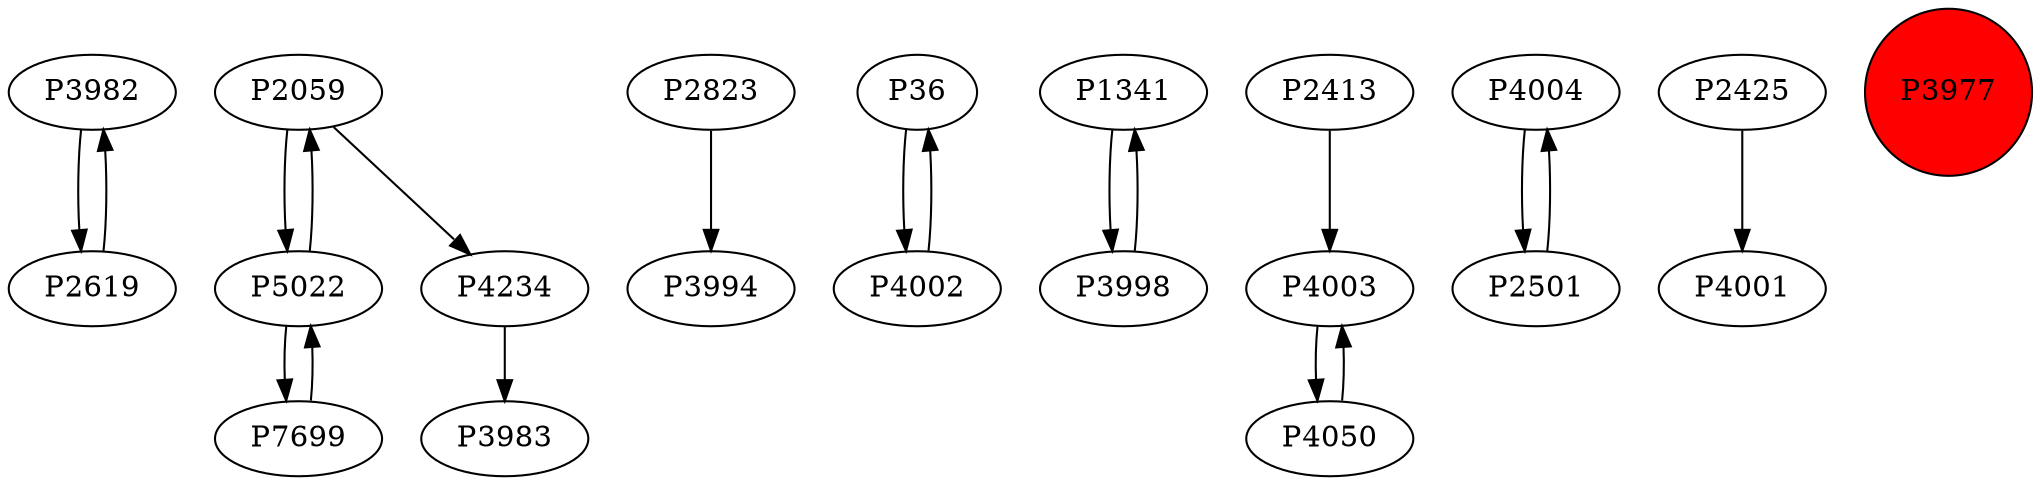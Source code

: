 digraph {
	P3982 -> P2619
	P2059 -> P5022
	P2823 -> P3994
	P36 -> P4002
	P1341 -> P3998
	P2413 -> P4003
	P4004 -> P2501
	P4002 -> P36
	P5022 -> P7699
	P5022 -> P2059
	P4050 -> P4003
	P2619 -> P3982
	P4234 -> P3983
	P3998 -> P1341
	P2059 -> P4234
	P7699 -> P5022
	P4003 -> P4050
	P2501 -> P4004
	P2425 -> P4001
	P3977 [shape=circle]
	P3977 [style=filled]
	P3977 [fillcolor=red]
}